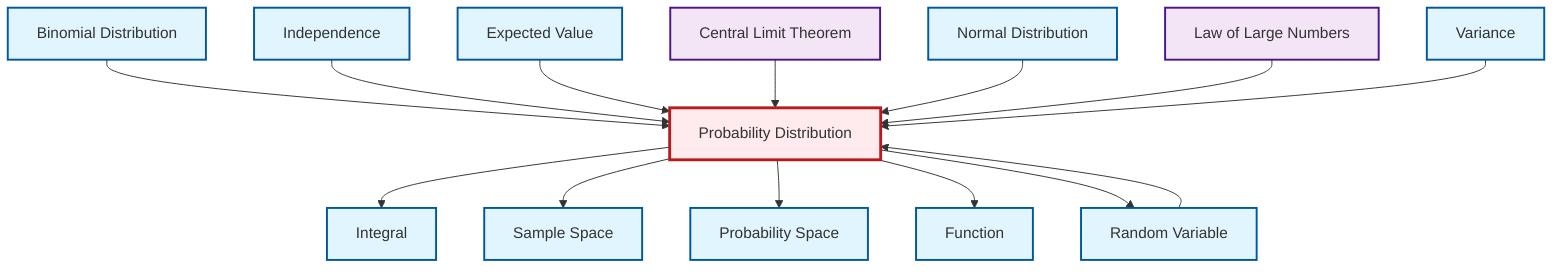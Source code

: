 graph TD
    classDef definition fill:#e1f5fe,stroke:#01579b,stroke-width:2px
    classDef theorem fill:#f3e5f5,stroke:#4a148c,stroke-width:2px
    classDef axiom fill:#fff3e0,stroke:#e65100,stroke-width:2px
    classDef example fill:#e8f5e9,stroke:#1b5e20,stroke-width:2px
    classDef current fill:#ffebee,stroke:#b71c1c,stroke-width:3px
    thm-central-limit["Central Limit Theorem"]:::theorem
    def-binomial-distribution["Binomial Distribution"]:::definition
    def-probability-space["Probability Space"]:::definition
    def-integral["Integral"]:::definition
    def-random-variable["Random Variable"]:::definition
    def-sample-space["Sample Space"]:::definition
    thm-law-of-large-numbers["Law of Large Numbers"]:::theorem
    def-function["Function"]:::definition
    def-expectation["Expected Value"]:::definition
    def-normal-distribution["Normal Distribution"]:::definition
    def-probability-distribution["Probability Distribution"]:::definition
    def-variance["Variance"]:::definition
    def-independence["Independence"]:::definition
    def-binomial-distribution --> def-probability-distribution
    def-probability-distribution --> def-integral
    def-independence --> def-probability-distribution
    def-expectation --> def-probability-distribution
    def-random-variable --> def-probability-distribution
    def-probability-distribution --> def-sample-space
    thm-central-limit --> def-probability-distribution
    def-normal-distribution --> def-probability-distribution
    def-probability-distribution --> def-probability-space
    thm-law-of-large-numbers --> def-probability-distribution
    def-probability-distribution --> def-function
    def-variance --> def-probability-distribution
    def-probability-distribution --> def-random-variable
    class def-probability-distribution current